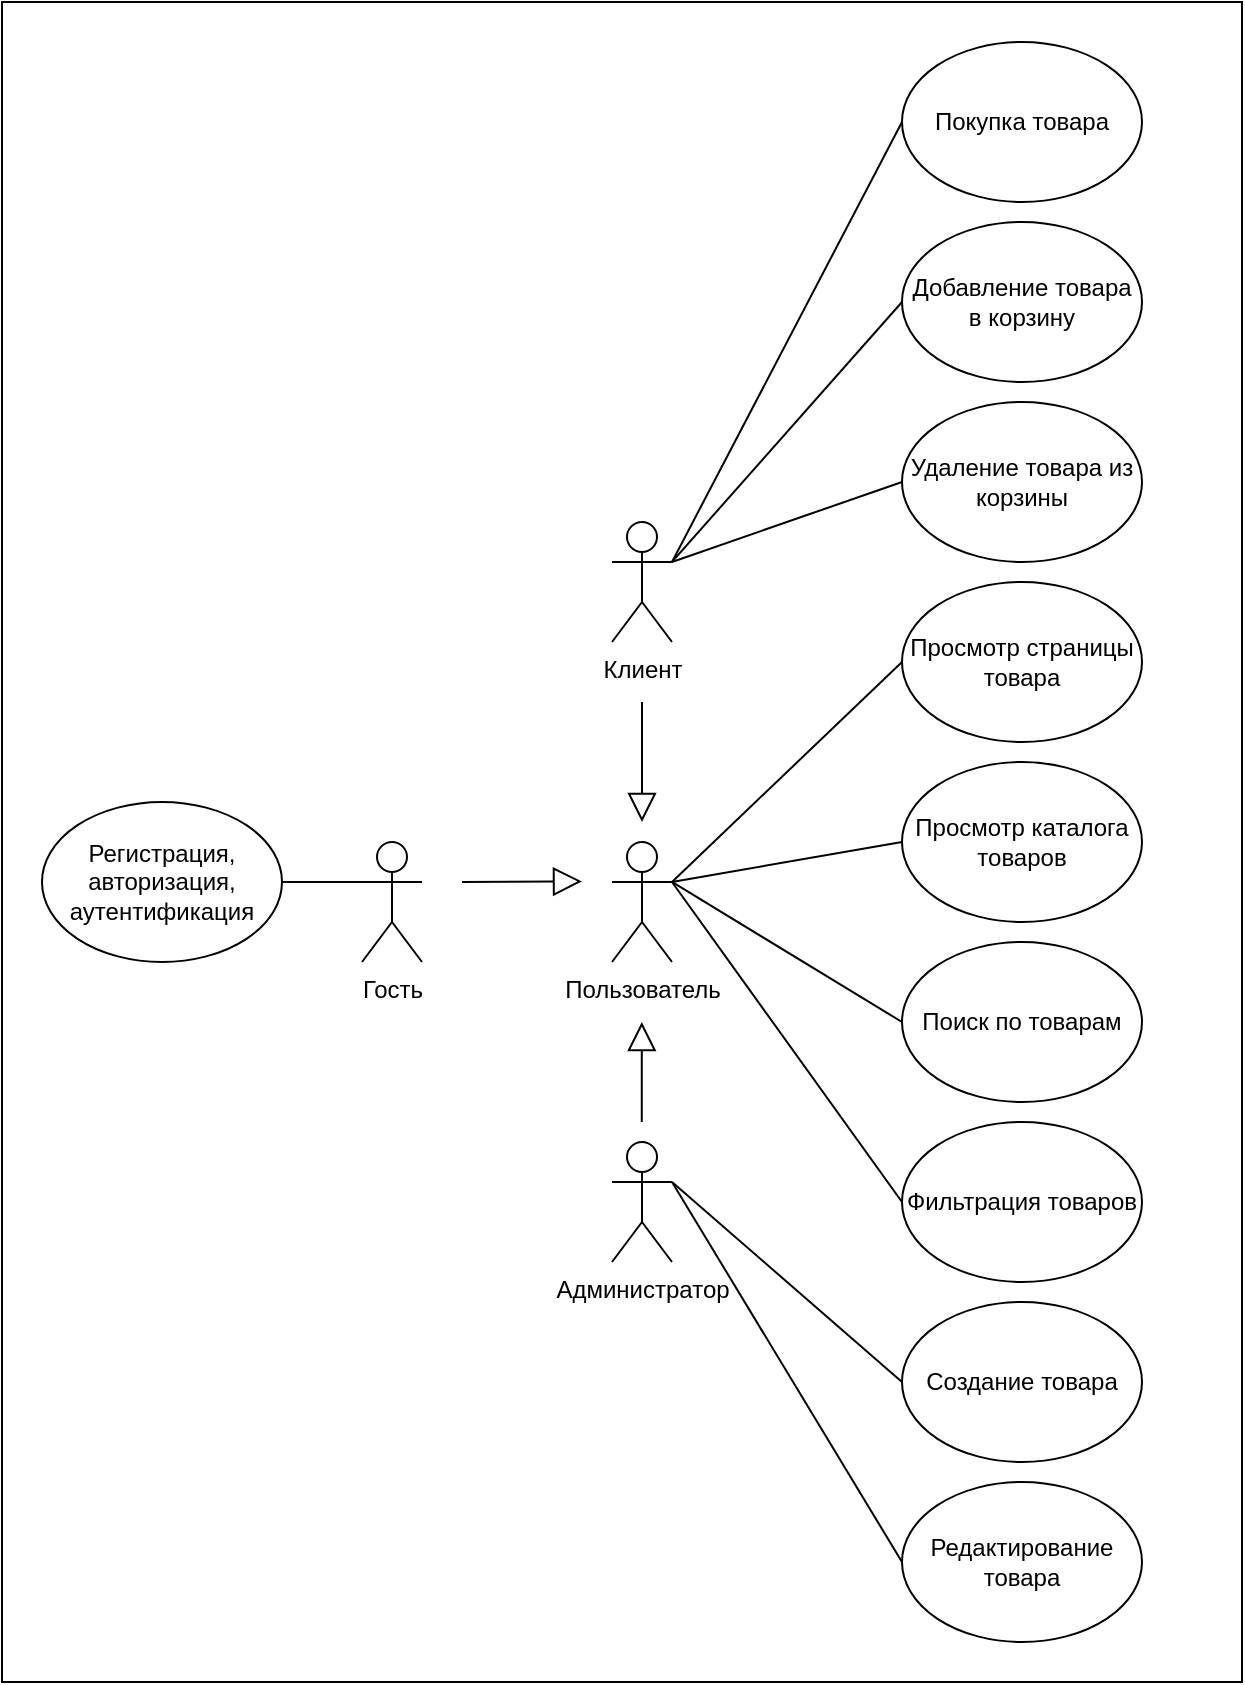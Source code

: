 <mxfile version="24.7.16">
  <diagram name="Страница — 1" id="Lw7ofQJNuOsTdzLBWolg">
    <mxGraphModel dx="2736" dy="1002" grid="1" gridSize="10" guides="1" tooltips="1" connect="1" arrows="1" fold="1" page="1" pageScale="1" pageWidth="827" pageHeight="1169" math="0" shadow="0">
      <root>
        <mxCell id="0" />
        <mxCell id="1" parent="0" />
        <mxCell id="QhT9EpCuLeqW87yxg70V-1" value="" style="rounded=0;whiteSpace=wrap;html=1;" vertex="1" parent="1">
          <mxGeometry x="-110" y="360" width="620" height="840" as="geometry" />
        </mxCell>
        <mxCell id="ptKECZcC20qvl6gs3XSb-261" style="edgeStyle=none;shape=connector;rounded=0;orthogonalLoop=1;jettySize=auto;html=1;exitX=1;exitY=0.333;exitDx=0;exitDy=0;exitPerimeter=0;entryX=0;entryY=0.5;entryDx=0;entryDy=0;strokeColor=default;align=center;verticalAlign=middle;fontFamily=Helvetica;fontSize=11;fontColor=default;labelBackgroundColor=default;endArrow=none;endFill=0;" parent="1" source="ptKECZcC20qvl6gs3XSb-196" target="ptKECZcC20qvl6gs3XSb-198" edge="1">
          <mxGeometry relative="1" as="geometry" />
        </mxCell>
        <mxCell id="ptKECZcC20qvl6gs3XSb-262" style="edgeStyle=none;shape=connector;rounded=0;orthogonalLoop=1;jettySize=auto;html=1;exitX=1;exitY=0.333;exitDx=0;exitDy=0;exitPerimeter=0;entryX=0;entryY=0.5;entryDx=0;entryDy=0;strokeColor=default;align=center;verticalAlign=middle;fontFamily=Helvetica;fontSize=11;fontColor=default;labelBackgroundColor=default;endArrow=none;endFill=0;" parent="1" source="ptKECZcC20qvl6gs3XSb-196" target="ptKECZcC20qvl6gs3XSb-199" edge="1">
          <mxGeometry relative="1" as="geometry" />
        </mxCell>
        <mxCell id="ptKECZcC20qvl6gs3XSb-263" style="edgeStyle=none;shape=connector;rounded=0;orthogonalLoop=1;jettySize=auto;html=1;exitX=1;exitY=0.333;exitDx=0;exitDy=0;exitPerimeter=0;entryX=0;entryY=0.5;entryDx=0;entryDy=0;strokeColor=default;align=center;verticalAlign=middle;fontFamily=Helvetica;fontSize=11;fontColor=default;labelBackgroundColor=default;endArrow=none;endFill=0;" parent="1" source="ptKECZcC20qvl6gs3XSb-196" target="ptKECZcC20qvl6gs3XSb-197" edge="1">
          <mxGeometry relative="1" as="geometry" />
        </mxCell>
        <mxCell id="ptKECZcC20qvl6gs3XSb-196" value="Клиент" style="shape=umlActor;verticalLabelPosition=bottom;verticalAlign=top;html=1;" parent="1" vertex="1">
          <mxGeometry x="195" y="620" width="30" height="60" as="geometry" />
        </mxCell>
        <mxCell id="ptKECZcC20qvl6gs3XSb-197" value="Покупка товара" style="ellipse;whiteSpace=wrap;html=1;" parent="1" vertex="1">
          <mxGeometry x="340" y="380" width="120" height="80" as="geometry" />
        </mxCell>
        <mxCell id="ptKECZcC20qvl6gs3XSb-198" value="Удаление товара из корзины" style="ellipse;whiteSpace=wrap;html=1;" parent="1" vertex="1">
          <mxGeometry x="340" y="560" width="120" height="80" as="geometry" />
        </mxCell>
        <mxCell id="ptKECZcC20qvl6gs3XSb-199" value="Добавление товара в корзину" style="ellipse;whiteSpace=wrap;html=1;" parent="1" vertex="1">
          <mxGeometry x="340" y="470" width="120" height="80" as="geometry" />
        </mxCell>
        <mxCell id="ptKECZcC20qvl6gs3XSb-200" value="Просмотр страницы товара" style="ellipse;whiteSpace=wrap;html=1;" parent="1" vertex="1">
          <mxGeometry x="340" y="650" width="120" height="80" as="geometry" />
        </mxCell>
        <mxCell id="ptKECZcC20qvl6gs3XSb-201" value="Просмотр каталога товаров" style="ellipse;whiteSpace=wrap;html=1;" parent="1" vertex="1">
          <mxGeometry x="340" y="740" width="120" height="80" as="geometry" />
        </mxCell>
        <mxCell id="ptKECZcC20qvl6gs3XSb-202" value="Поиск по товарам" style="ellipse;whiteSpace=wrap;html=1;" parent="1" vertex="1">
          <mxGeometry x="340" y="830" width="120" height="80" as="geometry" />
        </mxCell>
        <mxCell id="ptKECZcC20qvl6gs3XSb-203" value="Фильтрация товаров" style="ellipse;whiteSpace=wrap;html=1;" parent="1" vertex="1">
          <mxGeometry x="340" y="920" width="120" height="80" as="geometry" />
        </mxCell>
        <mxCell id="ptKECZcC20qvl6gs3XSb-204" value="Регистрация, авторизация, аутентификация" style="ellipse;whiteSpace=wrap;html=1;" parent="1" vertex="1">
          <mxGeometry x="-90" y="760" width="120" height="80" as="geometry" />
        </mxCell>
        <mxCell id="ptKECZcC20qvl6gs3XSb-254" value="" style="edgeStyle=none;shape=connector;rounded=0;orthogonalLoop=1;jettySize=auto;html=1;strokeColor=default;align=center;verticalAlign=middle;fontFamily=Helvetica;fontSize=11;fontColor=default;labelBackgroundColor=default;endArrow=block;endFill=0;endSize=12;" parent="1" edge="1">
          <mxGeometry relative="1" as="geometry">
            <mxPoint x="210" y="710" as="sourcePoint" />
            <mxPoint x="210" y="770" as="targetPoint" />
          </mxGeometry>
        </mxCell>
        <mxCell id="ptKECZcC20qvl6gs3XSb-267" style="edgeStyle=none;shape=connector;rounded=0;orthogonalLoop=1;jettySize=auto;html=1;exitX=0;exitY=0.333;exitDx=0;exitDy=0;exitPerimeter=0;entryX=1;entryY=0.5;entryDx=0;entryDy=0;strokeColor=default;align=center;verticalAlign=middle;fontFamily=Helvetica;fontSize=11;fontColor=default;labelBackgroundColor=default;endArrow=none;endFill=0;" parent="1" source="ptKECZcC20qvl6gs3XSb-215" target="ptKECZcC20qvl6gs3XSb-204" edge="1">
          <mxGeometry relative="1" as="geometry" />
        </mxCell>
        <mxCell id="ptKECZcC20qvl6gs3XSb-215" value="Гость" style="shape=umlActor;verticalLabelPosition=bottom;verticalAlign=top;html=1;" parent="1" vertex="1">
          <mxGeometry x="70" y="780" width="30" height="60" as="geometry" />
        </mxCell>
        <mxCell id="ptKECZcC20qvl6gs3XSb-259" style="edgeStyle=none;shape=connector;rounded=0;orthogonalLoop=1;jettySize=auto;html=1;exitX=1;exitY=0.333;exitDx=0;exitDy=0;exitPerimeter=0;entryX=0;entryY=0.5;entryDx=0;entryDy=0;strokeColor=default;align=center;verticalAlign=middle;fontFamily=Helvetica;fontSize=11;fontColor=default;labelBackgroundColor=default;endArrow=none;endFill=0;" parent="1" source="ptKECZcC20qvl6gs3XSb-223" target="ptKECZcC20qvl6gs3XSb-230" edge="1">
          <mxGeometry relative="1" as="geometry" />
        </mxCell>
        <mxCell id="ptKECZcC20qvl6gs3XSb-260" style="edgeStyle=none;shape=connector;rounded=0;orthogonalLoop=1;jettySize=auto;html=1;exitX=1;exitY=0.333;exitDx=0;exitDy=0;exitPerimeter=0;entryX=0;entryY=0.5;entryDx=0;entryDy=0;strokeColor=default;align=center;verticalAlign=middle;fontFamily=Helvetica;fontSize=11;fontColor=default;labelBackgroundColor=default;endArrow=none;endFill=0;" parent="1" source="ptKECZcC20qvl6gs3XSb-223" target="ptKECZcC20qvl6gs3XSb-231" edge="1">
          <mxGeometry relative="1" as="geometry" />
        </mxCell>
        <mxCell id="ptKECZcC20qvl6gs3XSb-223" value="Администратор" style="shape=umlActor;verticalLabelPosition=bottom;verticalAlign=top;html=1;" parent="1" vertex="1">
          <mxGeometry x="195" y="930" width="30" height="60" as="geometry" />
        </mxCell>
        <mxCell id="ptKECZcC20qvl6gs3XSb-230" value="Создание товара" style="ellipse;whiteSpace=wrap;html=1;" parent="1" vertex="1">
          <mxGeometry x="340" y="1010" width="120" height="80" as="geometry" />
        </mxCell>
        <mxCell id="ptKECZcC20qvl6gs3XSb-231" value="Редактирование товара" style="ellipse;whiteSpace=wrap;html=1;" parent="1" vertex="1">
          <mxGeometry x="340" y="1100" width="120" height="80" as="geometry" />
        </mxCell>
        <mxCell id="ptKECZcC20qvl6gs3XSb-245" style="edgeStyle=none;shape=connector;rounded=0;orthogonalLoop=1;jettySize=auto;html=1;exitX=0.5;exitY=0;exitDx=0;exitDy=0;strokeColor=default;align=center;verticalAlign=middle;fontFamily=Helvetica;fontSize=11;fontColor=default;labelBackgroundColor=default;endArrow=none;endFill=0;" parent="1" source="ptKECZcC20qvl6gs3XSb-197" target="ptKECZcC20qvl6gs3XSb-197" edge="1">
          <mxGeometry relative="1" as="geometry" />
        </mxCell>
        <mxCell id="ptKECZcC20qvl6gs3XSb-250" style="edgeStyle=none;shape=connector;rounded=0;orthogonalLoop=1;jettySize=auto;html=1;exitX=1;exitY=0.333;exitDx=0;exitDy=0;exitPerimeter=0;entryX=0;entryY=0.5;entryDx=0;entryDy=0;strokeColor=default;align=center;verticalAlign=middle;fontFamily=Helvetica;fontSize=11;fontColor=default;labelBackgroundColor=default;endArrow=none;endFill=0;" parent="1" source="ptKECZcC20qvl6gs3XSb-248" target="ptKECZcC20qvl6gs3XSb-201" edge="1">
          <mxGeometry relative="1" as="geometry" />
        </mxCell>
        <mxCell id="ptKECZcC20qvl6gs3XSb-251" style="edgeStyle=none;shape=connector;rounded=0;orthogonalLoop=1;jettySize=auto;html=1;exitX=1;exitY=0.333;exitDx=0;exitDy=0;exitPerimeter=0;entryX=0;entryY=0.5;entryDx=0;entryDy=0;strokeColor=default;align=center;verticalAlign=middle;fontFamily=Helvetica;fontSize=11;fontColor=default;labelBackgroundColor=default;endArrow=none;endFill=0;" parent="1" source="ptKECZcC20qvl6gs3XSb-248" target="ptKECZcC20qvl6gs3XSb-200" edge="1">
          <mxGeometry relative="1" as="geometry" />
        </mxCell>
        <mxCell id="ptKECZcC20qvl6gs3XSb-252" style="edgeStyle=none;shape=connector;rounded=0;orthogonalLoop=1;jettySize=auto;html=1;exitX=1;exitY=0.333;exitDx=0;exitDy=0;exitPerimeter=0;entryX=0;entryY=0.5;entryDx=0;entryDy=0;strokeColor=default;align=center;verticalAlign=middle;fontFamily=Helvetica;fontSize=11;fontColor=default;labelBackgroundColor=default;endArrow=none;endFill=0;" parent="1" source="ptKECZcC20qvl6gs3XSb-248" target="ptKECZcC20qvl6gs3XSb-202" edge="1">
          <mxGeometry relative="1" as="geometry" />
        </mxCell>
        <mxCell id="ptKECZcC20qvl6gs3XSb-253" style="edgeStyle=none;shape=connector;rounded=0;orthogonalLoop=1;jettySize=auto;html=1;exitX=1;exitY=0.333;exitDx=0;exitDy=0;exitPerimeter=0;entryX=0;entryY=0.5;entryDx=0;entryDy=0;strokeColor=default;align=center;verticalAlign=middle;fontFamily=Helvetica;fontSize=11;fontColor=default;labelBackgroundColor=default;endArrow=none;endFill=0;" parent="1" source="ptKECZcC20qvl6gs3XSb-248" target="ptKECZcC20qvl6gs3XSb-203" edge="1">
          <mxGeometry relative="1" as="geometry" />
        </mxCell>
        <mxCell id="ptKECZcC20qvl6gs3XSb-248" value="Пользователь" style="shape=umlActor;verticalLabelPosition=bottom;verticalAlign=top;html=1;" parent="1" vertex="1">
          <mxGeometry x="195" y="780" width="30" height="60" as="geometry" />
        </mxCell>
        <mxCell id="ptKECZcC20qvl6gs3XSb-258" style="edgeStyle=none;shape=connector;rounded=0;orthogonalLoop=1;jettySize=auto;html=1;strokeColor=default;align=center;verticalAlign=middle;fontFamily=Helvetica;fontSize=11;fontColor=default;labelBackgroundColor=default;endArrow=block;endFill=0;endSize=12;exitX=0.5;exitY=0;exitDx=0;exitDy=0;exitPerimeter=0;" parent="1" edge="1">
          <mxGeometry relative="1" as="geometry">
            <mxPoint x="209.89" y="870" as="targetPoint" />
            <mxPoint x="209.89" y="920" as="sourcePoint" />
          </mxGeometry>
        </mxCell>
        <mxCell id="ptKECZcC20qvl6gs3XSb-265" value="" style="edgeStyle=none;shape=connector;rounded=0;orthogonalLoop=1;jettySize=auto;html=1;strokeColor=default;align=center;verticalAlign=middle;fontFamily=Helvetica;fontSize=11;fontColor=default;labelBackgroundColor=default;endArrow=block;endFill=0;endSize=12;" parent="1" edge="1">
          <mxGeometry relative="1" as="geometry">
            <mxPoint x="120" y="800" as="sourcePoint" />
            <mxPoint x="180" y="799.7" as="targetPoint" />
          </mxGeometry>
        </mxCell>
      </root>
    </mxGraphModel>
  </diagram>
</mxfile>
